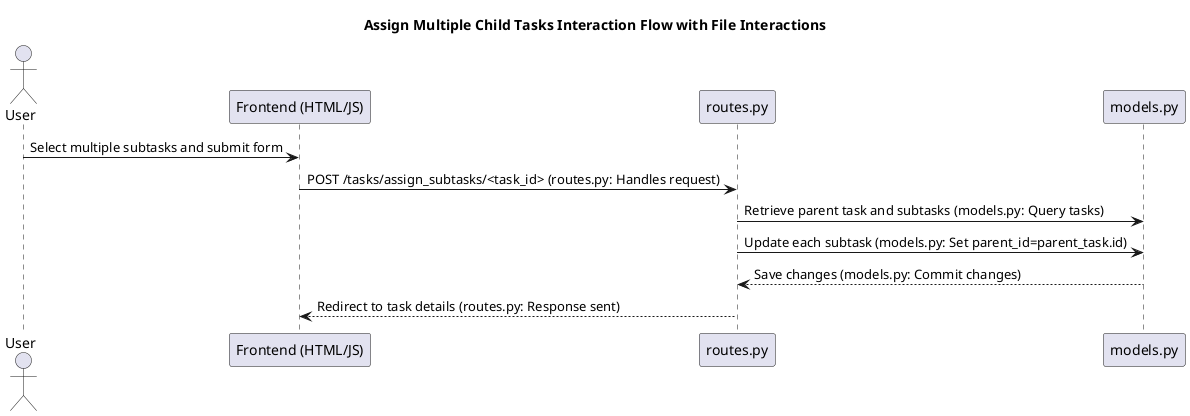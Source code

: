 @startuml
title Assign Multiple Child Tasks Interaction Flow with File Interactions

actor User
participant "Frontend (HTML/JS)" as Frontend
participant "routes.py" as Routes
participant "models.py" as Database

User -> Frontend : Select multiple subtasks and submit form
Frontend -> Routes : POST /tasks/assign_subtasks/<task_id> (routes.py: Handles request)
Routes -> Database : Retrieve parent task and subtasks (models.py: Query tasks)
Routes -> Database : Update each subtask (models.py: Set parent_id=parent_task.id)
Database --> Routes : Save changes (models.py: Commit changes)
Routes --> Frontend : Redirect to task details (routes.py: Response sent)
@enduml